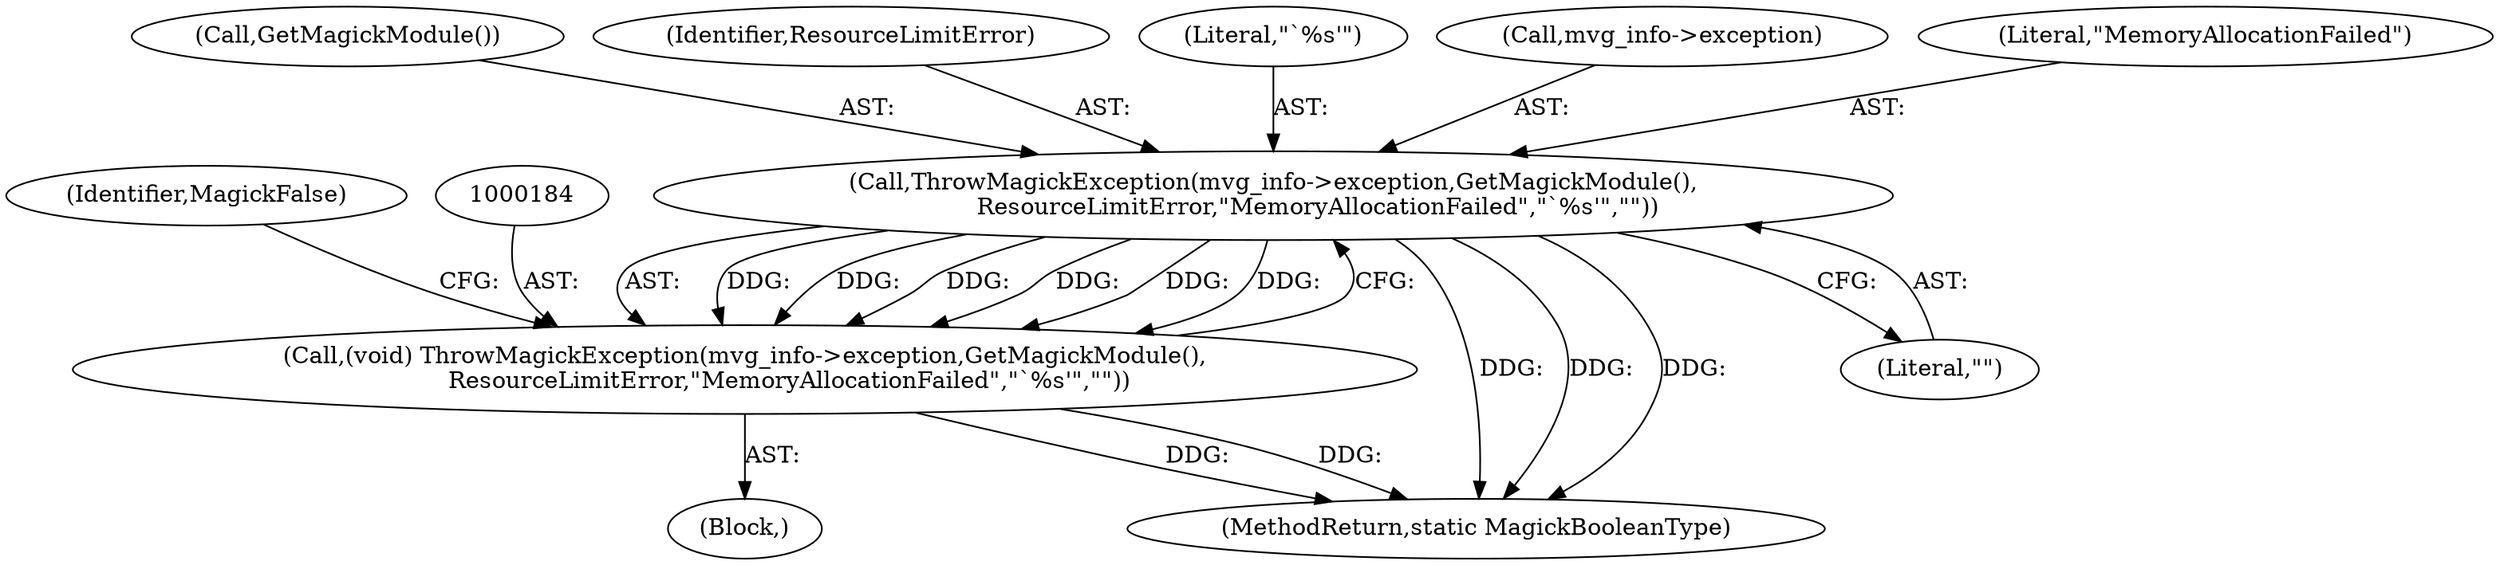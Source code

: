 digraph "0_ImageMagick_ecf7c6b288e11e7e7f75387c5e9e93e423b98397@pointer" {
"1000185" [label="(Call,ThrowMagickException(mvg_info->exception,GetMagickModule(),\n            ResourceLimitError,\"MemoryAllocationFailed\",\"`%s'\",\"\"))"];
"1000183" [label="(Call,(void) ThrowMagickException(mvg_info->exception,GetMagickModule(),\n            ResourceLimitError,\"MemoryAllocationFailed\",\"`%s'\",\"\"))"];
"1000634" [label="(MethodReturn,static MagickBooleanType)"];
"1000189" [label="(Call,GetMagickModule())"];
"1000190" [label="(Identifier,ResourceLimitError)"];
"1000183" [label="(Call,(void) ThrowMagickException(mvg_info->exception,GetMagickModule(),\n            ResourceLimitError,\"MemoryAllocationFailed\",\"`%s'\",\"\"))"];
"1000193" [label="(Literal,\"\")"];
"1000195" [label="(Identifier,MagickFalse)"];
"1000192" [label="(Literal,\"`%s'\")"];
"1000185" [label="(Call,ThrowMagickException(mvg_info->exception,GetMagickModule(),\n            ResourceLimitError,\"MemoryAllocationFailed\",\"`%s'\",\"\"))"];
"1000186" [label="(Call,mvg_info->exception)"];
"1000182" [label="(Block,)"];
"1000191" [label="(Literal,\"MemoryAllocationFailed\")"];
"1000185" -> "1000183"  [label="AST: "];
"1000185" -> "1000193"  [label="CFG: "];
"1000186" -> "1000185"  [label="AST: "];
"1000189" -> "1000185"  [label="AST: "];
"1000190" -> "1000185"  [label="AST: "];
"1000191" -> "1000185"  [label="AST: "];
"1000192" -> "1000185"  [label="AST: "];
"1000193" -> "1000185"  [label="AST: "];
"1000183" -> "1000185"  [label="CFG: "];
"1000185" -> "1000634"  [label="DDG: "];
"1000185" -> "1000634"  [label="DDG: "];
"1000185" -> "1000634"  [label="DDG: "];
"1000185" -> "1000183"  [label="DDG: "];
"1000185" -> "1000183"  [label="DDG: "];
"1000185" -> "1000183"  [label="DDG: "];
"1000185" -> "1000183"  [label="DDG: "];
"1000185" -> "1000183"  [label="DDG: "];
"1000185" -> "1000183"  [label="DDG: "];
"1000183" -> "1000182"  [label="AST: "];
"1000184" -> "1000183"  [label="AST: "];
"1000195" -> "1000183"  [label="CFG: "];
"1000183" -> "1000634"  [label="DDG: "];
"1000183" -> "1000634"  [label="DDG: "];
}
